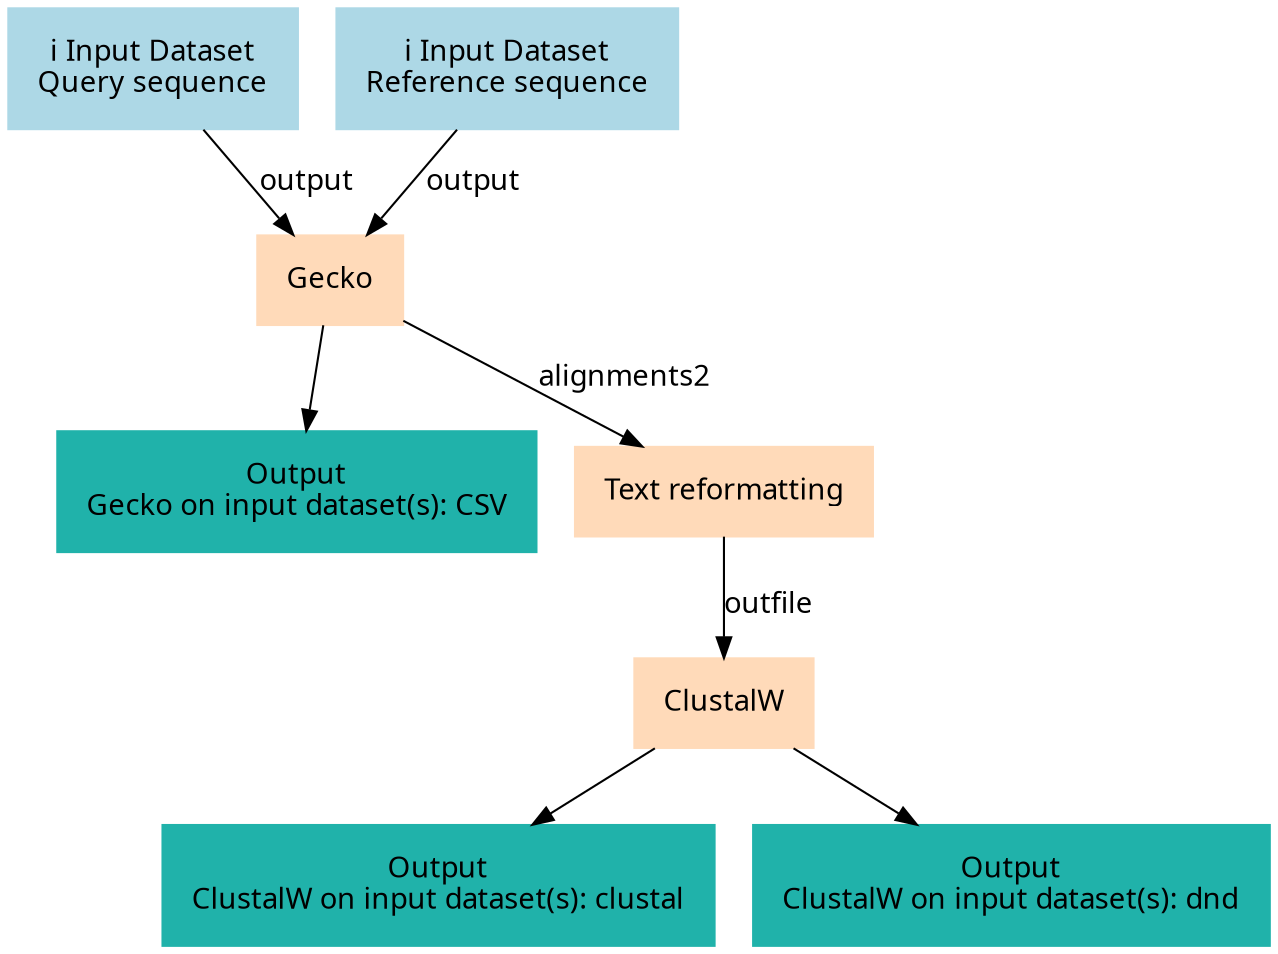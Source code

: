 digraph main {
  node [fontname="Atkinson Hyperlegible", shape=box, color=white,style=filled,color=peachpuff,margin="0.2,0.2"];
  edge [fontname="Atkinson Hyperlegible"];
  0[color=lightblue,label="ℹ️ Input Dataset\nQuery sequence"]
  1[color=lightblue,label="ℹ️ Input Dataset\nReference sequence"]
  2[label="Gecko"]
  1 -> 2 [label="output"]
  0 -> 2 [label="output"]
  k6275abc1d74e45a7b8ab3c88426cc488[color=lightseagreen,label="Output\nGecko on input dataset(s): CSV"]
  2 -> k6275abc1d74e45a7b8ab3c88426cc488
  3[label="Text reformatting"]
  2 -> 3 [label="alignments2"]
  4[label="ClustalW"]
  3 -> 4 [label="outfile"]
  kd63c1172a5914bf6b307052ca19e7098[color=lightseagreen,label="Output\nClustalW on input dataset(s): clustal"]
  4 -> kd63c1172a5914bf6b307052ca19e7098
  kd7758e3a522d44398c9a03f784284ebd[color=lightseagreen,label="Output\nClustalW on input dataset(s): dnd"]
  4 -> kd7758e3a522d44398c9a03f784284ebd
}
